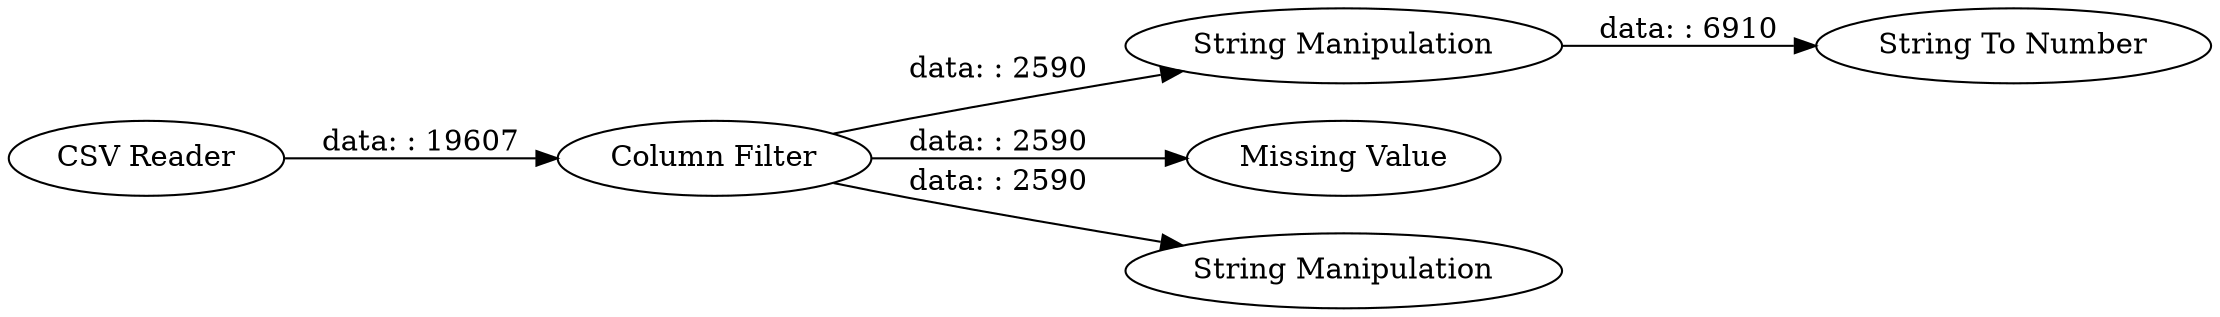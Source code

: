 digraph {
	"8233389223166724168_6" [label="String Manipulation"]
	"8233389223166724168_4" [label="Missing Value"]
	"8233389223166724168_1" [label="CSV Reader"]
	"8233389223166724168_7" [label="String Manipulation"]
	"8233389223166724168_2" [label="Column Filter"]
	"8233389223166724168_3" [label="String To Number"]
	"8233389223166724168_1" -> "8233389223166724168_2" [label="data: : 19607"]
	"8233389223166724168_2" -> "8233389223166724168_7" [label="data: : 2590"]
	"8233389223166724168_2" -> "8233389223166724168_4" [label="data: : 2590"]
	"8233389223166724168_2" -> "8233389223166724168_6" [label="data: : 2590"]
	"8233389223166724168_6" -> "8233389223166724168_3" [label="data: : 6910"]
	rankdir=LR
}
